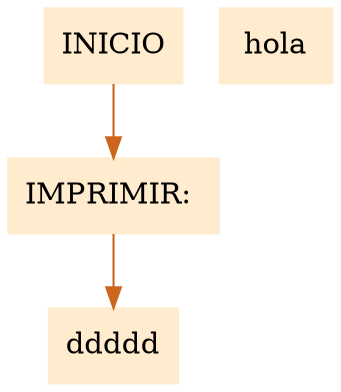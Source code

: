 digraph G {node[shape=box, style=filled, color=blanchedalmond]; edge[color=chocolate3];rankdir=UD 
raiz [ label ="INICIO"];
raiz->nodo0_imprimir;
nodo0_imprimir [ label ="IMPRIMIR: "];
nodo0_imprimir ->nodo1_var;
nodo1_var [ label ="ddddd"];

hola
}